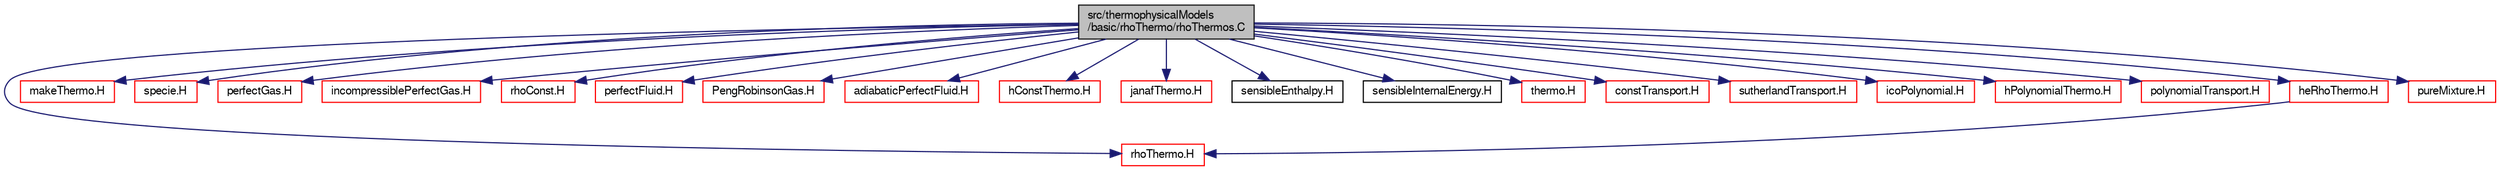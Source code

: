 digraph "src/thermophysicalModels/basic/rhoThermo/rhoThermos.C"
{
  bgcolor="transparent";
  edge [fontname="FreeSans",fontsize="10",labelfontname="FreeSans",labelfontsize="10"];
  node [fontname="FreeSans",fontsize="10",shape=record];
  Node0 [label="src/thermophysicalModels\l/basic/rhoThermo/rhoThermos.C",height=0.2,width=0.4,color="black", fillcolor="grey75", style="filled", fontcolor="black"];
  Node0 -> Node1 [color="midnightblue",fontsize="10",style="solid",fontname="FreeSans"];
  Node1 [label="rhoThermo.H",height=0.2,width=0.4,color="red",URL="$a15476.html"];
  Node0 -> Node304 [color="midnightblue",fontsize="10",style="solid",fontname="FreeSans"];
  Node304 [label="makeThermo.H",height=0.2,width=0.4,color="red",URL="$a15431.html",tooltip="Macros for creating basic fluid thermo packages. "];
  Node0 -> Node306 [color="midnightblue",fontsize="10",style="solid",fontname="FreeSans"];
  Node306 [label="specie.H",height=0.2,width=0.4,color="red",URL="$a16589.html"];
  Node0 -> Node308 [color="midnightblue",fontsize="10",style="solid",fontname="FreeSans"];
  Node308 [label="perfectGas.H",height=0.2,width=0.4,color="red",URL="$a16445.html"];
  Node0 -> Node310 [color="midnightblue",fontsize="10",style="solid",fontname="FreeSans"];
  Node310 [label="incompressiblePerfectGas.H",height=0.2,width=0.4,color="red",URL="$a16415.html"];
  Node0 -> Node312 [color="midnightblue",fontsize="10",style="solid",fontname="FreeSans"];
  Node312 [label="rhoConst.H",height=0.2,width=0.4,color="red",URL="$a16454.html"];
  Node0 -> Node314 [color="midnightblue",fontsize="10",style="solid",fontname="FreeSans"];
  Node314 [label="perfectFluid.H",height=0.2,width=0.4,color="red",URL="$a16436.html"];
  Node0 -> Node316 [color="midnightblue",fontsize="10",style="solid",fontname="FreeSans"];
  Node316 [label="PengRobinsonGas.H",height=0.2,width=0.4,color="red",URL="$a16427.html"];
  Node0 -> Node319 [color="midnightblue",fontsize="10",style="solid",fontname="FreeSans"];
  Node319 [label="adiabaticPerfectFluid.H",height=0.2,width=0.4,color="red",URL="$a16397.html"];
  Node0 -> Node321 [color="midnightblue",fontsize="10",style="solid",fontname="FreeSans"];
  Node321 [label="hConstThermo.H",height=0.2,width=0.4,color="red",URL="$a16616.html"];
  Node0 -> Node323 [color="midnightblue",fontsize="10",style="solid",fontname="FreeSans"];
  Node323 [label="janafThermo.H",height=0.2,width=0.4,color="red",URL="$a16643.html"];
  Node0 -> Node325 [color="midnightblue",fontsize="10",style="solid",fontname="FreeSans"];
  Node325 [label="sensibleEnthalpy.H",height=0.2,width=0.4,color="black",URL="$a16649.html"];
  Node0 -> Node326 [color="midnightblue",fontsize="10",style="solid",fontname="FreeSans"];
  Node326 [label="sensibleInternalEnergy.H",height=0.2,width=0.4,color="black",URL="$a16652.html"];
  Node0 -> Node327 [color="midnightblue",fontsize="10",style="solid",fontname="FreeSans"];
  Node327 [label="thermo.H",height=0.2,width=0.4,color="red",URL="$a16658.html"];
  Node0 -> Node329 [color="midnightblue",fontsize="10",style="solid",fontname="FreeSans"];
  Node329 [label="constTransport.H",height=0.2,width=0.4,color="red",URL="$a16667.html"];
  Node0 -> Node331 [color="midnightblue",fontsize="10",style="solid",fontname="FreeSans"];
  Node331 [label="sutherlandTransport.H",height=0.2,width=0.4,color="red",URL="$a16685.html"];
  Node0 -> Node333 [color="midnightblue",fontsize="10",style="solid",fontname="FreeSans"];
  Node333 [label="icoPolynomial.H",height=0.2,width=0.4,color="red",URL="$a16406.html"];
  Node0 -> Node336 [color="midnightblue",fontsize="10",style="solid",fontname="FreeSans"];
  Node336 [label="hPolynomialThermo.H",height=0.2,width=0.4,color="red",URL="$a16634.html"];
  Node0 -> Node338 [color="midnightblue",fontsize="10",style="solid",fontname="FreeSans"];
  Node338 [label="polynomialTransport.H",height=0.2,width=0.4,color="red",URL="$a16676.html"];
  Node0 -> Node340 [color="midnightblue",fontsize="10",style="solid",fontname="FreeSans"];
  Node340 [label="heRhoThermo.H",height=0.2,width=0.4,color="red",URL="$a15470.html"];
  Node340 -> Node1 [color="midnightblue",fontsize="10",style="solid",fontname="FreeSans"];
  Node0 -> Node343 [color="midnightblue",fontsize="10",style="solid",fontname="FreeSans"];
  Node343 [label="pureMixture.H",height=0.2,width=0.4,color="red",URL="$a15449.html"];
}
